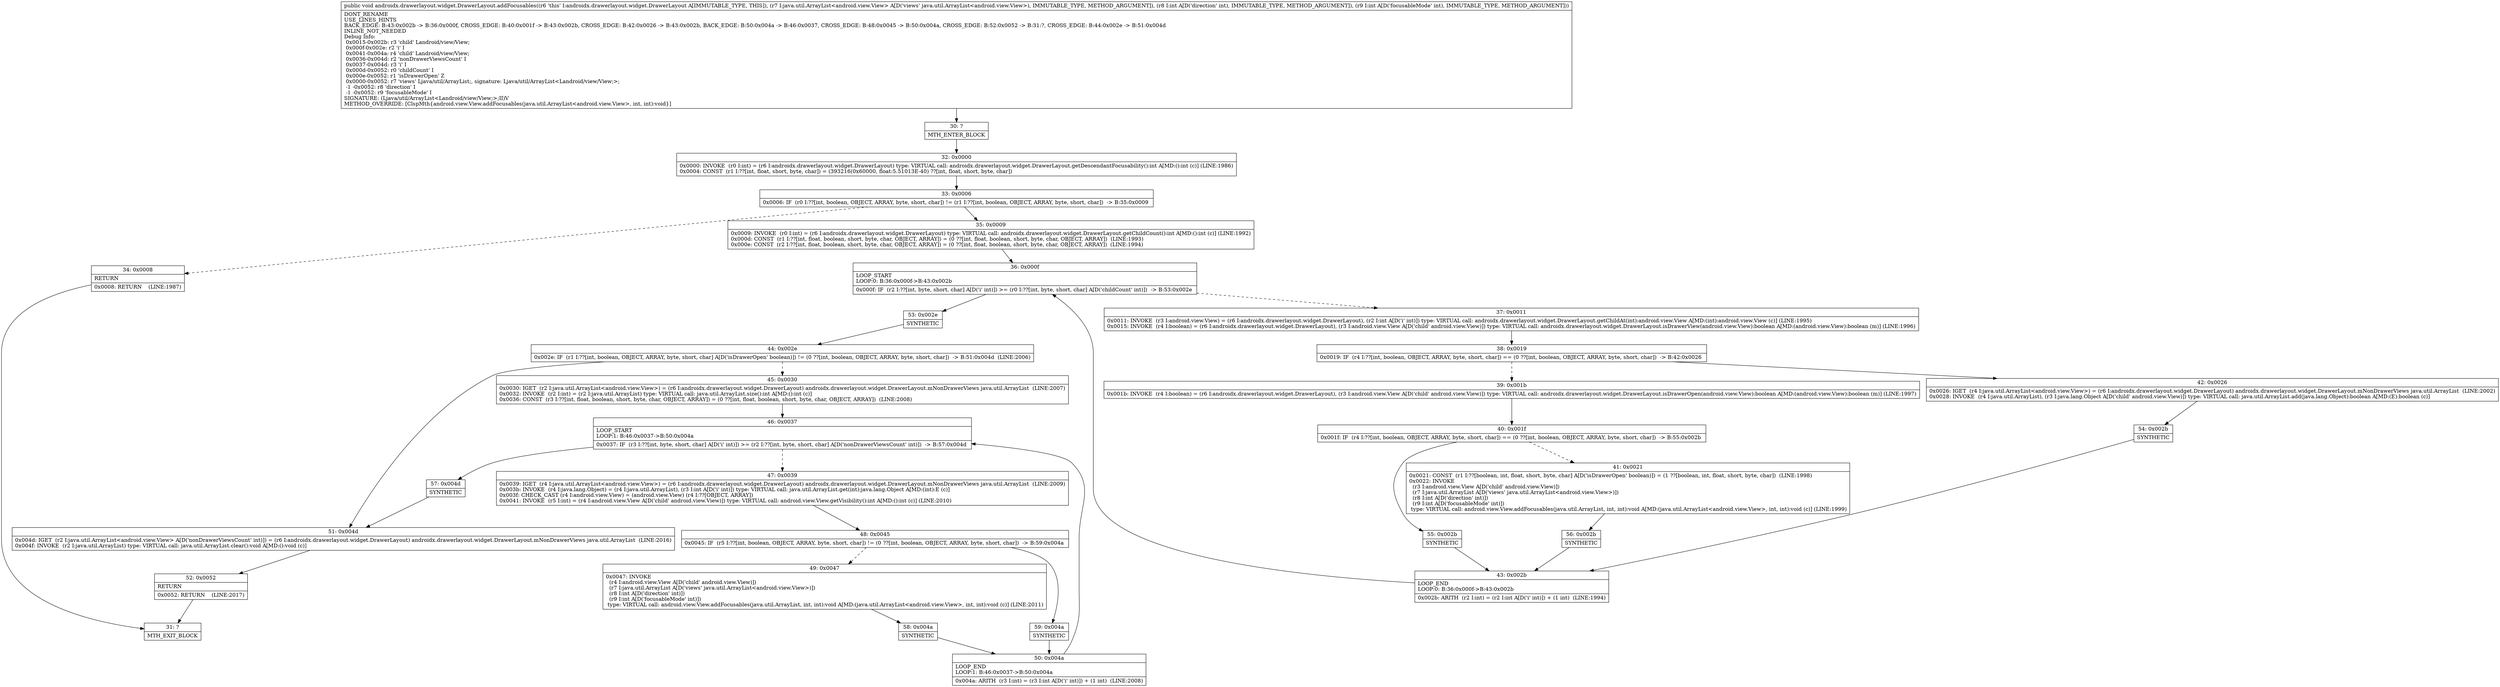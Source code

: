 digraph "CFG forandroidx.drawerlayout.widget.DrawerLayout.addFocusables(Ljava\/util\/ArrayList;II)V" {
Node_30 [shape=record,label="{30\:\ ?|MTH_ENTER_BLOCK\l}"];
Node_32 [shape=record,label="{32\:\ 0x0000|0x0000: INVOKE  (r0 I:int) = (r6 I:androidx.drawerlayout.widget.DrawerLayout) type: VIRTUAL call: androidx.drawerlayout.widget.DrawerLayout.getDescendantFocusability():int A[MD:():int (c)] (LINE:1986)\l0x0004: CONST  (r1 I:??[int, float, short, byte, char]) = (393216(0x60000, float:5.51013E\-40) ??[int, float, short, byte, char]) \l}"];
Node_33 [shape=record,label="{33\:\ 0x0006|0x0006: IF  (r0 I:??[int, boolean, OBJECT, ARRAY, byte, short, char]) != (r1 I:??[int, boolean, OBJECT, ARRAY, byte, short, char])  \-\> B:35:0x0009 \l}"];
Node_34 [shape=record,label="{34\:\ 0x0008|RETURN\l|0x0008: RETURN    (LINE:1987)\l}"];
Node_31 [shape=record,label="{31\:\ ?|MTH_EXIT_BLOCK\l}"];
Node_35 [shape=record,label="{35\:\ 0x0009|0x0009: INVOKE  (r0 I:int) = (r6 I:androidx.drawerlayout.widget.DrawerLayout) type: VIRTUAL call: androidx.drawerlayout.widget.DrawerLayout.getChildCount():int A[MD:():int (c)] (LINE:1992)\l0x000d: CONST  (r1 I:??[int, float, boolean, short, byte, char, OBJECT, ARRAY]) = (0 ??[int, float, boolean, short, byte, char, OBJECT, ARRAY])  (LINE:1993)\l0x000e: CONST  (r2 I:??[int, float, boolean, short, byte, char, OBJECT, ARRAY]) = (0 ??[int, float, boolean, short, byte, char, OBJECT, ARRAY])  (LINE:1994)\l}"];
Node_36 [shape=record,label="{36\:\ 0x000f|LOOP_START\lLOOP:0: B:36:0x000f\-\>B:43:0x002b\l|0x000f: IF  (r2 I:??[int, byte, short, char] A[D('i' int)]) \>= (r0 I:??[int, byte, short, char] A[D('childCount' int)])  \-\> B:53:0x002e \l}"];
Node_37 [shape=record,label="{37\:\ 0x0011|0x0011: INVOKE  (r3 I:android.view.View) = (r6 I:androidx.drawerlayout.widget.DrawerLayout), (r2 I:int A[D('i' int)]) type: VIRTUAL call: androidx.drawerlayout.widget.DrawerLayout.getChildAt(int):android.view.View A[MD:(int):android.view.View (c)] (LINE:1995)\l0x0015: INVOKE  (r4 I:boolean) = (r6 I:androidx.drawerlayout.widget.DrawerLayout), (r3 I:android.view.View A[D('child' android.view.View)]) type: VIRTUAL call: androidx.drawerlayout.widget.DrawerLayout.isDrawerView(android.view.View):boolean A[MD:(android.view.View):boolean (m)] (LINE:1996)\l}"];
Node_38 [shape=record,label="{38\:\ 0x0019|0x0019: IF  (r4 I:??[int, boolean, OBJECT, ARRAY, byte, short, char]) == (0 ??[int, boolean, OBJECT, ARRAY, byte, short, char])  \-\> B:42:0x0026 \l}"];
Node_39 [shape=record,label="{39\:\ 0x001b|0x001b: INVOKE  (r4 I:boolean) = (r6 I:androidx.drawerlayout.widget.DrawerLayout), (r3 I:android.view.View A[D('child' android.view.View)]) type: VIRTUAL call: androidx.drawerlayout.widget.DrawerLayout.isDrawerOpen(android.view.View):boolean A[MD:(android.view.View):boolean (m)] (LINE:1997)\l}"];
Node_40 [shape=record,label="{40\:\ 0x001f|0x001f: IF  (r4 I:??[int, boolean, OBJECT, ARRAY, byte, short, char]) == (0 ??[int, boolean, OBJECT, ARRAY, byte, short, char])  \-\> B:55:0x002b \l}"];
Node_41 [shape=record,label="{41\:\ 0x0021|0x0021: CONST  (r1 I:??[boolean, int, float, short, byte, char] A[D('isDrawerOpen' boolean)]) = (1 ??[boolean, int, float, short, byte, char])  (LINE:1998)\l0x0022: INVOKE  \l  (r3 I:android.view.View A[D('child' android.view.View)])\l  (r7 I:java.util.ArrayList A[D('views' java.util.ArrayList\<android.view.View\>)])\l  (r8 I:int A[D('direction' int)])\l  (r9 I:int A[D('focusableMode' int)])\l type: VIRTUAL call: android.view.View.addFocusables(java.util.ArrayList, int, int):void A[MD:(java.util.ArrayList\<android.view.View\>, int, int):void (c)] (LINE:1999)\l}"];
Node_56 [shape=record,label="{56\:\ 0x002b|SYNTHETIC\l}"];
Node_43 [shape=record,label="{43\:\ 0x002b|LOOP_END\lLOOP:0: B:36:0x000f\-\>B:43:0x002b\l|0x002b: ARITH  (r2 I:int) = (r2 I:int A[D('i' int)]) + (1 int)  (LINE:1994)\l}"];
Node_55 [shape=record,label="{55\:\ 0x002b|SYNTHETIC\l}"];
Node_42 [shape=record,label="{42\:\ 0x0026|0x0026: IGET  (r4 I:java.util.ArrayList\<android.view.View\>) = (r6 I:androidx.drawerlayout.widget.DrawerLayout) androidx.drawerlayout.widget.DrawerLayout.mNonDrawerViews java.util.ArrayList  (LINE:2002)\l0x0028: INVOKE  (r4 I:java.util.ArrayList), (r3 I:java.lang.Object A[D('child' android.view.View)]) type: VIRTUAL call: java.util.ArrayList.add(java.lang.Object):boolean A[MD:(E):boolean (c)]\l}"];
Node_54 [shape=record,label="{54\:\ 0x002b|SYNTHETIC\l}"];
Node_53 [shape=record,label="{53\:\ 0x002e|SYNTHETIC\l}"];
Node_44 [shape=record,label="{44\:\ 0x002e|0x002e: IF  (r1 I:??[int, boolean, OBJECT, ARRAY, byte, short, char] A[D('isDrawerOpen' boolean)]) != (0 ??[int, boolean, OBJECT, ARRAY, byte, short, char])  \-\> B:51:0x004d  (LINE:2006)\l}"];
Node_45 [shape=record,label="{45\:\ 0x0030|0x0030: IGET  (r2 I:java.util.ArrayList\<android.view.View\>) = (r6 I:androidx.drawerlayout.widget.DrawerLayout) androidx.drawerlayout.widget.DrawerLayout.mNonDrawerViews java.util.ArrayList  (LINE:2007)\l0x0032: INVOKE  (r2 I:int) = (r2 I:java.util.ArrayList) type: VIRTUAL call: java.util.ArrayList.size():int A[MD:():int (c)]\l0x0036: CONST  (r3 I:??[int, float, boolean, short, byte, char, OBJECT, ARRAY]) = (0 ??[int, float, boolean, short, byte, char, OBJECT, ARRAY])  (LINE:2008)\l}"];
Node_46 [shape=record,label="{46\:\ 0x0037|LOOP_START\lLOOP:1: B:46:0x0037\-\>B:50:0x004a\l|0x0037: IF  (r3 I:??[int, byte, short, char] A[D('i' int)]) \>= (r2 I:??[int, byte, short, char] A[D('nonDrawerViewsCount' int)])  \-\> B:57:0x004d \l}"];
Node_47 [shape=record,label="{47\:\ 0x0039|0x0039: IGET  (r4 I:java.util.ArrayList\<android.view.View\>) = (r6 I:androidx.drawerlayout.widget.DrawerLayout) androidx.drawerlayout.widget.DrawerLayout.mNonDrawerViews java.util.ArrayList  (LINE:2009)\l0x003b: INVOKE  (r4 I:java.lang.Object) = (r4 I:java.util.ArrayList), (r3 I:int A[D('i' int)]) type: VIRTUAL call: java.util.ArrayList.get(int):java.lang.Object A[MD:(int):E (c)]\l0x003f: CHECK_CAST (r4 I:android.view.View) = (android.view.View) (r4 I:??[OBJECT, ARRAY]) \l0x0041: INVOKE  (r5 I:int) = (r4 I:android.view.View A[D('child' android.view.View)]) type: VIRTUAL call: android.view.View.getVisibility():int A[MD:():int (c)] (LINE:2010)\l}"];
Node_48 [shape=record,label="{48\:\ 0x0045|0x0045: IF  (r5 I:??[int, boolean, OBJECT, ARRAY, byte, short, char]) != (0 ??[int, boolean, OBJECT, ARRAY, byte, short, char])  \-\> B:59:0x004a \l}"];
Node_49 [shape=record,label="{49\:\ 0x0047|0x0047: INVOKE  \l  (r4 I:android.view.View A[D('child' android.view.View)])\l  (r7 I:java.util.ArrayList A[D('views' java.util.ArrayList\<android.view.View\>)])\l  (r8 I:int A[D('direction' int)])\l  (r9 I:int A[D('focusableMode' int)])\l type: VIRTUAL call: android.view.View.addFocusables(java.util.ArrayList, int, int):void A[MD:(java.util.ArrayList\<android.view.View\>, int, int):void (c)] (LINE:2011)\l}"];
Node_58 [shape=record,label="{58\:\ 0x004a|SYNTHETIC\l}"];
Node_50 [shape=record,label="{50\:\ 0x004a|LOOP_END\lLOOP:1: B:46:0x0037\-\>B:50:0x004a\l|0x004a: ARITH  (r3 I:int) = (r3 I:int A[D('i' int)]) + (1 int)  (LINE:2008)\l}"];
Node_59 [shape=record,label="{59\:\ 0x004a|SYNTHETIC\l}"];
Node_57 [shape=record,label="{57\:\ 0x004d|SYNTHETIC\l}"];
Node_51 [shape=record,label="{51\:\ 0x004d|0x004d: IGET  (r2 I:java.util.ArrayList\<android.view.View\> A[D('nonDrawerViewsCount' int)]) = (r6 I:androidx.drawerlayout.widget.DrawerLayout) androidx.drawerlayout.widget.DrawerLayout.mNonDrawerViews java.util.ArrayList  (LINE:2016)\l0x004f: INVOKE  (r2 I:java.util.ArrayList) type: VIRTUAL call: java.util.ArrayList.clear():void A[MD:():void (c)]\l}"];
Node_52 [shape=record,label="{52\:\ 0x0052|RETURN\l|0x0052: RETURN    (LINE:2017)\l}"];
MethodNode[shape=record,label="{public void androidx.drawerlayout.widget.DrawerLayout.addFocusables((r6 'this' I:androidx.drawerlayout.widget.DrawerLayout A[IMMUTABLE_TYPE, THIS]), (r7 I:java.util.ArrayList\<android.view.View\> A[D('views' java.util.ArrayList\<android.view.View\>), IMMUTABLE_TYPE, METHOD_ARGUMENT]), (r8 I:int A[D('direction' int), IMMUTABLE_TYPE, METHOD_ARGUMENT]), (r9 I:int A[D('focusableMode' int), IMMUTABLE_TYPE, METHOD_ARGUMENT]))  | DONT_RENAME\lUSE_LINES_HINTS\lBACK_EDGE: B:43:0x002b \-\> B:36:0x000f, CROSS_EDGE: B:40:0x001f \-\> B:43:0x002b, CROSS_EDGE: B:42:0x0026 \-\> B:43:0x002b, BACK_EDGE: B:50:0x004a \-\> B:46:0x0037, CROSS_EDGE: B:48:0x0045 \-\> B:50:0x004a, CROSS_EDGE: B:52:0x0052 \-\> B:31:?, CROSS_EDGE: B:44:0x002e \-\> B:51:0x004d\lINLINE_NOT_NEEDED\lDebug Info:\l  0x0015\-0x002b: r3 'child' Landroid\/view\/View;\l  0x000f\-0x002e: r2 'i' I\l  0x0041\-0x004a: r4 'child' Landroid\/view\/View;\l  0x0036\-0x004d: r2 'nonDrawerViewsCount' I\l  0x0037\-0x004d: r3 'i' I\l  0x000d\-0x0052: r0 'childCount' I\l  0x000e\-0x0052: r1 'isDrawerOpen' Z\l  0x0000\-0x0052: r7 'views' Ljava\/util\/ArrayList;, signature: Ljava\/util\/ArrayList\<Landroid\/view\/View;\>;\l  \-1 \-0x0052: r8 'direction' I\l  \-1 \-0x0052: r9 'focusableMode' I\lSIGNATURE: (Ljava\/util\/ArrayList\<Landroid\/view\/View;\>;II)V\lMETHOD_OVERRIDE: [ClspMth\{android.view.View.addFocusables(java.util.ArrayList\<android.view.View\>, int, int):void\}]\l}"];
MethodNode -> Node_30;Node_30 -> Node_32;
Node_32 -> Node_33;
Node_33 -> Node_34[style=dashed];
Node_33 -> Node_35;
Node_34 -> Node_31;
Node_35 -> Node_36;
Node_36 -> Node_37[style=dashed];
Node_36 -> Node_53;
Node_37 -> Node_38;
Node_38 -> Node_39[style=dashed];
Node_38 -> Node_42;
Node_39 -> Node_40;
Node_40 -> Node_41[style=dashed];
Node_40 -> Node_55;
Node_41 -> Node_56;
Node_56 -> Node_43;
Node_43 -> Node_36;
Node_55 -> Node_43;
Node_42 -> Node_54;
Node_54 -> Node_43;
Node_53 -> Node_44;
Node_44 -> Node_45[style=dashed];
Node_44 -> Node_51;
Node_45 -> Node_46;
Node_46 -> Node_47[style=dashed];
Node_46 -> Node_57;
Node_47 -> Node_48;
Node_48 -> Node_49[style=dashed];
Node_48 -> Node_59;
Node_49 -> Node_58;
Node_58 -> Node_50;
Node_50 -> Node_46;
Node_59 -> Node_50;
Node_57 -> Node_51;
Node_51 -> Node_52;
Node_52 -> Node_31;
}

